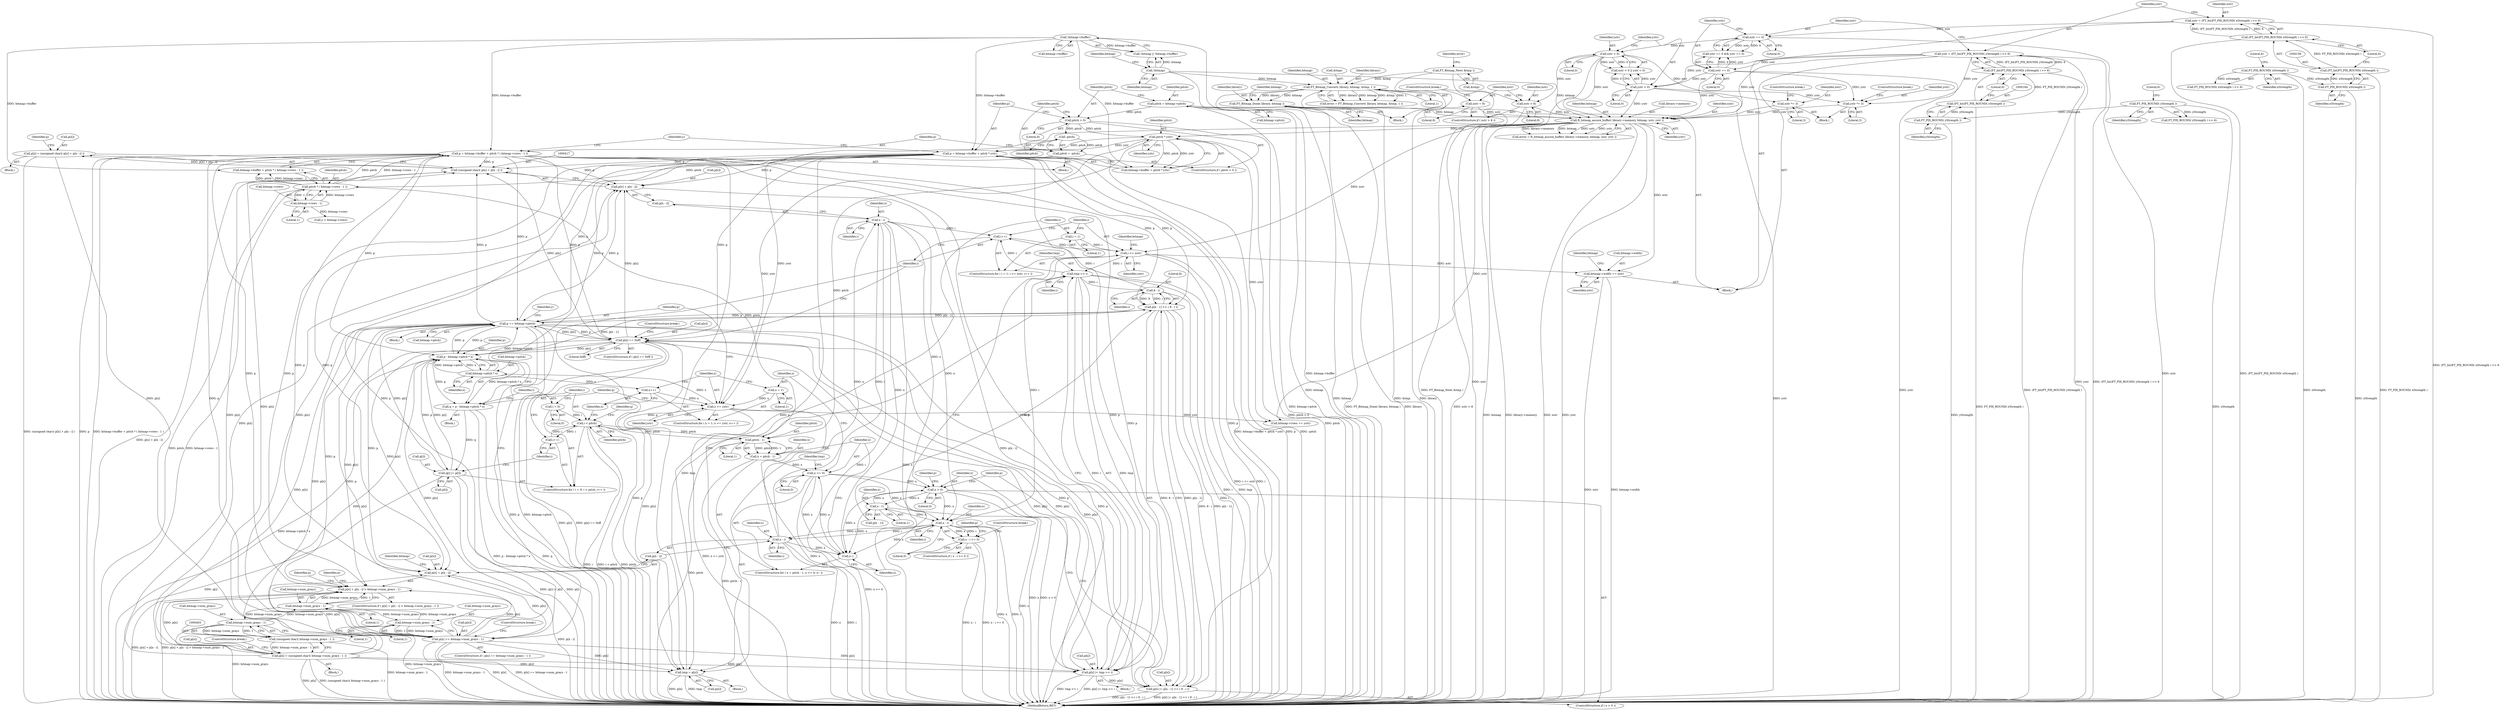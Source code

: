 digraph "0_savannah_b3500af717010137046ec4076d1e1c0641e33727_1@integer" {
"1000412" [label="(Call,p[x] = (unsigned char)( p[x] + p[x - i] ))"];
"1000416" [label="(Call,(unsigned char)( p[x] + p[x - i] ))"];
"1000281" [label="(Call,p = bitmap->buffer + pitch * ( bitmap->rows - 1 ))"];
"1000128" [label="(Call,!bitmap->buffer)"];
"1000287" [label="(Call,pitch * ( bitmap->rows - 1 ))"];
"1000277" [label="(Call,pitch = -pitch)"];
"1000279" [label="(Call,-pitch)"];
"1000263" [label="(Call,pitch > 0)"];
"1000257" [label="(Call,pitch = bitmap->pitch)"];
"1000289" [label="(Call,bitmap->rows - 1)"];
"1000266" [label="(Call,p = bitmap->buffer + pitch * ystr)"];
"1000272" [label="(Call,pitch * ystr)"];
"1000246" [label="(Call,ft_bitmap_assure_buffer( library->memory, bitmap, xstr, ystr ))"];
"1000214" [label="(Call,FT_Bitmap_Done( library, bitmap ))"];
"1000204" [label="(Call,FT_Bitmap_Convert( library, bitmap, &tmp, 1 ))"];
"1000126" [label="(Call,!bitmap)"];
"1000199" [label="(Call,FT_Bitmap_New( &tmp ))"];
"1000181" [label="(Call,xstr < 0)"];
"1000170" [label="(Call,xstr == 0)"];
"1000152" [label="(Call,xstr = (FT_Int)FT_PIX_ROUND( xStrength ) >> 6)"];
"1000154" [label="(Call,(FT_Int)FT_PIX_ROUND( xStrength ) >> 6)"];
"1000155" [label="(Call,(FT_Int)FT_PIX_ROUND( xStrength ))"];
"1000157" [label="(Call,FT_PIX_ROUND( xStrength ))"];
"1000139" [label="(Call,FT_PIX_ROUND( xStrength ))"];
"1000224" [label="(Call,xstr > 8)"];
"1000232" [label="(Call,xstr *= 3)"];
"1000227" [label="(Call,xstr = 8)"];
"1000184" [label="(Call,ystr < 0)"];
"1000160" [label="(Call,ystr = (FT_Int)FT_PIX_ROUND( yStrength ) >> 6)"];
"1000162" [label="(Call,(FT_Int)FT_PIX_ROUND( yStrength ) >> 6)"];
"1000163" [label="(Call,(FT_Int)FT_PIX_ROUND( yStrength ))"];
"1000165" [label="(Call,FT_PIX_ROUND( yStrength ))"];
"1000145" [label="(Call,FT_PIX_ROUND( yStrength ))"];
"1000173" [label="(Call,ystr == 0)"];
"1000237" [label="(Call,ystr *= 3)"];
"1000476" [label="(Call,p += bitmap->pitch)"];
"1000455" [label="(Call,bitmap->pitch * x)"];
"1000444" [label="(Call,x <= ystr)"];
"1000441" [label="(Call,x = 1)"];
"1000447" [label="(Call,x++)"];
"1000356" [label="(Call,p[x - 1] << ( 8 - i ))"];
"1000362" [label="(Call,8 - i)"];
"1000345" [label="(Call,tmp >> i)"];
"1000319" [label="(Call,tmp = p[x])"];
"1000366" [label="(Call,p[x] == 0xff)"];
"1000352" [label="(Call,p[x] |= p[x - 1] << ( 8 - i ))"];
"1000341" [label="(Call,p[x] |= tmp >> i)"];
"1000428" [label="(Call,p[x] == bitmap->num_grays - 1)"];
"1000412" [label="(Call,p[x] = (unsigned char)( p[x] + p[x - i] ))"];
"1000432" [label="(Call,bitmap->num_grays - 1)"];
"1000392" [label="(Call,bitmap->num_grays - 1)"];
"1000404" [label="(Call,bitmap->num_grays - 1)"];
"1000398" [label="(Call,p[x] = (unsigned char)( bitmap->num_grays - 1 ))"];
"1000402" [label="(Call,(unsigned char)( bitmap->num_grays - 1 ))"];
"1000328" [label="(Call,i <= xstr)"];
"1000325" [label="(Call,i = 1)"];
"1000331" [label="(Call,i++)"];
"1000424" [label="(Call,x - i)"];
"1000389" [label="(Call,x - i)"];
"1000376" [label="(Call,x - i)"];
"1000312" [label="(Call,x >= 0)"];
"1000315" [label="(Call,x--)"];
"1000349" [label="(Call,x > 0)"];
"1000359" [label="(Call,x - 1)"];
"1000307" [label="(Call,x = pitch - 1)"];
"1000309" [label="(Call,pitch - 1)"];
"1000464" [label="(Call,i < pitch)"];
"1000467" [label="(Call,i++)"];
"1000461" [label="(Call,i = 0)"];
"1000469" [label="(Call,q[i] |= p[i])"];
"1000451" [label="(Call,q = p - bitmap->pitch * x)"];
"1000453" [label="(Call,p - bitmap->pitch * x)"];
"1000375" [label="(Call,x - i >= 0)"];
"1000481" [label="(Call,bitmap->width += xstr)"];
"1000382" [label="(Call,p[x] + p[x - i] > bitmap->num_grays - 1)"];
"1000383" [label="(Call,p[x] + p[x - i])"];
"1000418" [label="(Call,p[x] + p[x - i])"];
"1000251" [label="(Identifier,xstr)"];
"1000363" [label="(Literal,8)"];
"1000230" [label="(ControlStructure,break;)"];
"1000331" [label="(Call,i++)"];
"1000374" [label="(ControlStructure,if ( x - i >= 0 ))"];
"1000391" [label="(Identifier,i)"];
"1000354" [label="(Identifier,p)"];
"1000488" [label="(Identifier,bitmap)"];
"1000371" [label="(ControlStructure,break;)"];
"1000184" [label="(Call,ystr < 0)"];
"1000171" [label="(Identifier,xstr)"];
"1000370" [label="(Literal,0xff)"];
"1000359" [label="(Call,x - 1)"];
"1000470" [label="(Call,q[i])"];
"1000439" [label="(ControlStructure,break;)"];
"1000127" [label="(Identifier,bitmap)"];
"1000232" [label="(Call,xstr *= 3)"];
"1000478" [label="(Call,bitmap->pitch)"];
"1000141" [label="(Literal,6)"];
"1000422" [label="(Call,p[x - i])"];
"1000267" [label="(Identifier,p)"];
"1000389" [label="(Call,x - i)"];
"1000377" [label="(Identifier,x)"];
"1000206" [label="(Identifier,bitmap)"];
"1000186" [label="(Literal,0)"];
"1000437" [label="(ControlStructure,break;)"];
"1000393" [label="(Call,bitmap->num_grays)"];
"1000296" [label="(Identifier,y)"];
"1000274" [label="(Identifier,ystr)"];
"1000428" [label="(Call,p[x] == bitmap->num_grays - 1)"];
"1000396" [label="(Literal,1)"];
"1000258" [label="(Identifier,pitch)"];
"1000466" [label="(Identifier,pitch)"];
"1000416" [label="(Call,(unsigned char)( p[x] + p[x - i] ))"];
"1000125" [label="(Call,!bitmap || !bitmap->buffer)"];
"1000252" [label="(Identifier,ystr)"];
"1000199" [label="(Call,FT_Bitmap_New( &tmp ))"];
"1000202" [label="(Call,error = FT_Bitmap_Convert( library, bitmap, &tmp, 1 ))"];
"1000214" [label="(Call,FT_Bitmap_Done( library, bitmap ))"];
"1000346" [label="(Identifier,tmp)"];
"1000315" [label="(Call,x--)"];
"1000130" [label="(Identifier,bitmap)"];
"1000486" [label="(Call,bitmap->rows += ystr)"];
"1000348" [label="(ControlStructure,if ( x > 0 ))"];
"1000340" [label="(Block,)"];
"1000172" [label="(Literal,0)"];
"1000309" [label="(Call,pitch - 1)"];
"1000229" [label="(Literal,8)"];
"1000209" [label="(Literal,1)"];
"1000357" [label="(Call,p[x - 1])"];
"1000353" [label="(Call,p[x])"];
"1000464" [label="(Call,i < pitch)"];
"1000451" [label="(Call,q = p - bitmap->pitch * x)"];
"1000384" [label="(Call,p[x])"];
"1000145" [label="(Call,FT_PIX_ROUND( yStrength ))"];
"1000167" [label="(Literal,6)"];
"1000390" [label="(Identifier,x)"];
"1000425" [label="(Identifier,x)"];
"1000266" [label="(Call,p = bitmap->buffer + pitch * ystr)"];
"1000399" [label="(Call,p[x])"];
"1000215" [label="(Identifier,library)"];
"1000306" [label="(ControlStructure,for ( x = pitch - 1; x >= 0; x-- ))"];
"1000349" [label="(Call,x > 0)"];
"1000234" [label="(Literal,3)"];
"1000312" [label="(Call,x >= 0)"];
"1000356" [label="(Call,p[x - 1] << ( 8 - i ))"];
"1000445" [label="(Identifier,x)"];
"1000460" [label="(ControlStructure,for ( i = 0; i < pitch; i++ ))"];
"1000316" [label="(Identifier,x)"];
"1000144" [label="(Call,FT_PIX_ROUND( yStrength ) >> 6)"];
"1000263" [label="(Call,pitch > 0)"];
"1000305" [label="(Block,)"];
"1000194" [label="(Block,)"];
"1000330" [label="(Identifier,xstr)"];
"1000239" [label="(Literal,3)"];
"1000441" [label="(Call,x = 1)"];
"1000362" [label="(Call,8 - i)"];
"1000448" [label="(Identifier,x)"];
"1000473" [label="(Call,p[i])"];
"1000161" [label="(Identifier,ystr)"];
"1000282" [label="(Identifier,p)"];
"1000155" [label="(Call,(FT_Int)FT_PIX_ROUND( xStrength ))"];
"1000385" [label="(Identifier,p)"];
"1000408" [label="(Literal,1)"];
"1000126" [label="(Call,!bitmap)"];
"1000454" [label="(Identifier,p)"];
"1000412" [label="(Call,p[x] = (unsigned char)( p[x] + p[x - i] ))"];
"1000476" [label="(Call,p += bitmap->pitch)"];
"1000197" [label="(Block,)"];
"1000324" [label="(ControlStructure,for ( i = 1; i <= xstr; i++ ))"];
"1000409" [label="(ControlStructure,break;)"];
"1000337" [label="(Identifier,bitmap)"];
"1000159" [label="(Literal,6)"];
"1000411" [label="(Block,)"];
"1000443" [label="(Literal,1)"];
"1000392" [label="(Call,bitmap->num_grays - 1)"];
"1000465" [label="(Identifier,i)"];
"1000469" [label="(Call,q[i] |= p[i])"];
"1000485" [label="(Identifier,xstr)"];
"1000394" [label="(Identifier,bitmap)"];
"1000265" [label="(Literal,0)"];
"1000424" [label="(Call,x - i)"];
"1000311" [label="(Literal,1)"];
"1000204" [label="(Call,FT_Bitmap_Convert( library, bitmap, &tmp, 1 ))"];
"1000308" [label="(Identifier,x)"];
"1000219" [label="(Identifier,bitmap)"];
"1000325" [label="(Call,i = 1)"];
"1000418" [label="(Call,p[x] + p[x - i])"];
"1000329" [label="(Identifier,i)"];
"1000162" [label="(Call,(FT_Int)FT_PIX_ROUND( yStrength ) >> 6)"];
"1000436" [label="(Literal,1)"];
"1000165" [label="(Call,FT_PIX_ROUND( yStrength ))"];
"1000226" [label="(Literal,8)"];
"1000397" [label="(Block,)"];
"1000154" [label="(Call,(FT_Int)FT_PIX_ROUND( xStrength ) >> 6)"];
"1000293" [label="(Literal,1)"];
"1000414" [label="(Identifier,p)"];
"1000307" [label="(Call,x = pitch - 1)"];
"1000477" [label="(Identifier,p)"];
"1000152" [label="(Call,xstr = (FT_Int)FT_PIX_ROUND( xStrength ) >> 6)"];
"1000278" [label="(Identifier,pitch)"];
"1000455" [label="(Call,bitmap->pitch * x)"];
"1000367" [label="(Call,p[x])"];
"1000482" [label="(Call,bitmap->width)"];
"1000240" [label="(ControlStructure,break;)"];
"1000419" [label="(Call,p[x])"];
"1000153" [label="(Identifier,xstr)"];
"1000304" [label="(Identifier,y)"];
"1000467" [label="(Call,i++)"];
"1000433" [label="(Call,bitmap->num_grays)"];
"1000146" [label="(Identifier,yStrength)"];
"1000382" [label="(Call,p[x] + p[x - i] > bitmap->num_grays - 1)"];
"1000352" [label="(Call,p[x] |= p[x - 1] << ( 8 - i ))"];
"1000368" [label="(Identifier,p)"];
"1000350" [label="(Identifier,x)"];
"1000332" [label="(Identifier,i)"];
"1000160" [label="(Call,ystr = (FT_Int)FT_PIX_ROUND( yStrength ) >> 6)"];
"1000276" [label="(Block,)"];
"1000224" [label="(Call,xstr > 8)"];
"1000310" [label="(Identifier,pitch)"];
"1000185" [label="(Identifier,ystr)"];
"1000112" [label="(Block,)"];
"1000181" [label="(Call,xstr < 0)"];
"1000347" [label="(Identifier,i)"];
"1000379" [label="(Literal,0)"];
"1000345" [label="(Call,tmp >> i)"];
"1000129" [label="(Call,bitmap->buffer)"];
"1000228" [label="(Identifier,xstr)"];
"1000361" [label="(Literal,1)"];
"1000244" [label="(Call,error = ft_bitmap_assure_buffer( library->memory, bitmap, xstr, ystr ))"];
"1000225" [label="(Identifier,xstr)"];
"1000375" [label="(Call,x - i >= 0)"];
"1000298" [label="(Call,y < bitmap->rows)"];
"1000233" [label="(Identifier,xstr)"];
"1000351" [label="(Literal,0)"];
"1000456" [label="(Call,bitmap->pitch)"];
"1000183" [label="(Literal,0)"];
"1000207" [label="(Call,&tmp)"];
"1000447" [label="(Call,x++)"];
"1000378" [label="(Identifier,i)"];
"1000493" [label="(MethodReturn,RET)"];
"1000288" [label="(Identifier,pitch)"];
"1000283" [label="(Call,bitmap->buffer + pitch * ( bitmap->rows - 1 ))"];
"1000169" [label="(Call,xstr == 0 && ystr == 0)"];
"1000319" [label="(Call,tmp = p[x])"];
"1000277" [label="(Call,pitch = -pitch)"];
"1000446" [label="(Identifier,ystr)"];
"1000463" [label="(Literal,0)"];
"1000158" [label="(Identifier,xStrength)"];
"1000166" [label="(Identifier,yStrength)"];
"1000235" [label="(ControlStructure,break;)"];
"1000405" [label="(Call,bitmap->num_grays)"];
"1000398" [label="(Call,p[x] = (unsigned char)( bitmap->num_grays - 1 ))"];
"1000462" [label="(Identifier,i)"];
"1000327" [label="(Literal,1)"];
"1000147" [label="(Literal,6)"];
"1000272" [label="(Call,pitch * ystr)"];
"1000268" [label="(Call,bitmap->buffer + pitch * ystr)"];
"1000238" [label="(Identifier,ystr)"];
"1000246" [label="(Call,ft_bitmap_assure_buffer( library->memory, bitmap, xstr, ystr ))"];
"1000262" [label="(ControlStructure,if ( pitch > 0 ))"];
"1000341" [label="(Call,p[x] |= tmp >> i)"];
"1000387" [label="(Call,p[x - i])"];
"1000157" [label="(Call,FT_PIX_ROUND( xStrength ))"];
"1000326" [label="(Identifier,i)"];
"1000442" [label="(Identifier,x)"];
"1000481" [label="(Call,bitmap->width += xstr)"];
"1000139" [label="(Call,FT_PIX_ROUND( xStrength ))"];
"1000175" [label="(Literal,0)"];
"1000381" [label="(ControlStructure,if ( p[x] + p[x - i] > bitmap->num_grays - 1 ))"];
"1000259" [label="(Call,bitmap->pitch)"];
"1000257" [label="(Call,pitch = bitmap->pitch)"];
"1000250" [label="(Identifier,bitmap)"];
"1000328" [label="(Call,i <= xstr)"];
"1000200" [label="(Call,&tmp)"];
"1000402" [label="(Call,(unsigned char)( bitmap->num_grays - 1 ))"];
"1000273" [label="(Identifier,pitch)"];
"1000279" [label="(Call,-pitch)"];
"1000471" [label="(Identifier,q)"];
"1000237" [label="(Call,ystr *= 3)"];
"1000290" [label="(Call,bitmap->rows)"];
"1000163" [label="(Call,(FT_Int)FT_PIX_ROUND( yStrength ))"];
"1000264" [label="(Identifier,pitch)"];
"1000320" [label="(Identifier,tmp)"];
"1000281" [label="(Call,p = bitmap->buffer + pitch * ( bitmap->rows - 1 ))"];
"1000223" [label="(ControlStructure,if ( xstr > 8 ))"];
"1000342" [label="(Call,p[x])"];
"1000138" [label="(Call,FT_PIX_ROUND( xStrength ) >> 6)"];
"1000453" [label="(Call,p - bitmap->pitch * x)"];
"1000413" [label="(Call,p[x])"];
"1000227" [label="(Call,xstr = 8)"];
"1000383" [label="(Call,p[x] + p[x - i])"];
"1000180" [label="(Call,xstr < 0 || ystr < 0)"];
"1000317" [label="(Block,)"];
"1000216" [label="(Identifier,bitmap)"];
"1000140" [label="(Identifier,xStrength)"];
"1000468" [label="(Identifier,i)"];
"1000205" [label="(Identifier,library)"];
"1000364" [label="(Identifier,i)"];
"1000360" [label="(Identifier,x)"];
"1000287" [label="(Call,pitch * ( bitmap->rows - 1 ))"];
"1000280" [label="(Identifier,pitch)"];
"1000461" [label="(Call,i = 0)"];
"1000376" [label="(Call,x - i)"];
"1000444" [label="(Call,x <= ystr)"];
"1000452" [label="(Identifier,q)"];
"1000203" [label="(Identifier,error)"];
"1000366" [label="(Call,p[x] == 0xff)"];
"1000427" [label="(ControlStructure,if ( p[x] == bitmap->num_grays - 1 ))"];
"1000170" [label="(Call,xstr == 0)"];
"1000400" [label="(Identifier,p)"];
"1000321" [label="(Call,p[x])"];
"1000174" [label="(Identifier,ystr)"];
"1000365" [label="(ControlStructure,if ( p[x] == 0xff ))"];
"1000247" [label="(Call,library->memory)"];
"1000440" [label="(ControlStructure,for ( x = 1; x <= ystr; x++ ))"];
"1000314" [label="(Literal,0)"];
"1000173" [label="(Call,ystr == 0)"];
"1000426" [label="(Identifier,i)"];
"1000313" [label="(Identifier,x)"];
"1000430" [label="(Identifier,p)"];
"1000289" [label="(Call,bitmap->rows - 1)"];
"1000459" [label="(Identifier,x)"];
"1000449" [label="(Block,)"];
"1000432" [label="(Call,bitmap->num_grays - 1)"];
"1000429" [label="(Call,p[x])"];
"1000128" [label="(Call,!bitmap->buffer)"];
"1000182" [label="(Identifier,xstr)"];
"1000404" [label="(Call,bitmap->num_grays - 1)"];
"1000412" -> "1000411"  [label="AST: "];
"1000412" -> "1000416"  [label="CFG: "];
"1000413" -> "1000412"  [label="AST: "];
"1000416" -> "1000412"  [label="AST: "];
"1000430" -> "1000412"  [label="CFG: "];
"1000412" -> "1000493"  [label="DDG: (unsigned char)( p[x] + p[x - i] )"];
"1000416" -> "1000412"  [label="DDG: p[x] + p[x - i]"];
"1000412" -> "1000428"  [label="DDG: p[x]"];
"1000416" -> "1000418"  [label="CFG: "];
"1000417" -> "1000416"  [label="AST: "];
"1000418" -> "1000416"  [label="AST: "];
"1000416" -> "1000493"  [label="DDG: p[x] + p[x - i]"];
"1000281" -> "1000416"  [label="DDG: p"];
"1000266" -> "1000416"  [label="DDG: p"];
"1000476" -> "1000416"  [label="DDG: p"];
"1000366" -> "1000416"  [label="DDG: p[x]"];
"1000428" -> "1000416"  [label="DDG: p[x]"];
"1000398" -> "1000416"  [label="DDG: p[x]"];
"1000281" -> "1000276"  [label="AST: "];
"1000281" -> "1000283"  [label="CFG: "];
"1000282" -> "1000281"  [label="AST: "];
"1000283" -> "1000281"  [label="AST: "];
"1000296" -> "1000281"  [label="CFG: "];
"1000281" -> "1000493"  [label="DDG: p"];
"1000281" -> "1000493"  [label="DDG: bitmap->buffer + pitch * ( bitmap->rows - 1 )"];
"1000128" -> "1000281"  [label="DDG: bitmap->buffer"];
"1000287" -> "1000281"  [label="DDG: pitch"];
"1000287" -> "1000281"  [label="DDG: bitmap->rows - 1"];
"1000281" -> "1000319"  [label="DDG: p"];
"1000281" -> "1000341"  [label="DDG: p"];
"1000281" -> "1000352"  [label="DDG: p"];
"1000281" -> "1000356"  [label="DDG: p"];
"1000281" -> "1000366"  [label="DDG: p"];
"1000281" -> "1000382"  [label="DDG: p"];
"1000281" -> "1000383"  [label="DDG: p"];
"1000281" -> "1000418"  [label="DDG: p"];
"1000281" -> "1000428"  [label="DDG: p"];
"1000281" -> "1000453"  [label="DDG: p"];
"1000281" -> "1000476"  [label="DDG: p"];
"1000128" -> "1000125"  [label="AST: "];
"1000128" -> "1000129"  [label="CFG: "];
"1000129" -> "1000128"  [label="AST: "];
"1000125" -> "1000128"  [label="CFG: "];
"1000128" -> "1000493"  [label="DDG: bitmap->buffer"];
"1000128" -> "1000125"  [label="DDG: bitmap->buffer"];
"1000128" -> "1000266"  [label="DDG: bitmap->buffer"];
"1000128" -> "1000268"  [label="DDG: bitmap->buffer"];
"1000128" -> "1000283"  [label="DDG: bitmap->buffer"];
"1000287" -> "1000283"  [label="AST: "];
"1000287" -> "1000289"  [label="CFG: "];
"1000288" -> "1000287"  [label="AST: "];
"1000289" -> "1000287"  [label="AST: "];
"1000283" -> "1000287"  [label="CFG: "];
"1000287" -> "1000493"  [label="DDG: bitmap->rows - 1"];
"1000287" -> "1000493"  [label="DDG: pitch"];
"1000287" -> "1000283"  [label="DDG: pitch"];
"1000287" -> "1000283"  [label="DDG: bitmap->rows - 1"];
"1000277" -> "1000287"  [label="DDG: pitch"];
"1000289" -> "1000287"  [label="DDG: bitmap->rows"];
"1000289" -> "1000287"  [label="DDG: 1"];
"1000287" -> "1000309"  [label="DDG: pitch"];
"1000277" -> "1000276"  [label="AST: "];
"1000277" -> "1000279"  [label="CFG: "];
"1000278" -> "1000277"  [label="AST: "];
"1000279" -> "1000277"  [label="AST: "];
"1000282" -> "1000277"  [label="CFG: "];
"1000277" -> "1000493"  [label="DDG: -pitch"];
"1000279" -> "1000277"  [label="DDG: pitch"];
"1000279" -> "1000280"  [label="CFG: "];
"1000280" -> "1000279"  [label="AST: "];
"1000263" -> "1000279"  [label="DDG: pitch"];
"1000263" -> "1000262"  [label="AST: "];
"1000263" -> "1000265"  [label="CFG: "];
"1000264" -> "1000263"  [label="AST: "];
"1000265" -> "1000263"  [label="AST: "];
"1000267" -> "1000263"  [label="CFG: "];
"1000278" -> "1000263"  [label="CFG: "];
"1000263" -> "1000493"  [label="DDG: pitch > 0"];
"1000257" -> "1000263"  [label="DDG: pitch"];
"1000263" -> "1000272"  [label="DDG: pitch"];
"1000257" -> "1000112"  [label="AST: "];
"1000257" -> "1000259"  [label="CFG: "];
"1000258" -> "1000257"  [label="AST: "];
"1000259" -> "1000257"  [label="AST: "];
"1000264" -> "1000257"  [label="CFG: "];
"1000257" -> "1000493"  [label="DDG: bitmap->pitch"];
"1000289" -> "1000293"  [label="CFG: "];
"1000290" -> "1000289"  [label="AST: "];
"1000293" -> "1000289"  [label="AST: "];
"1000289" -> "1000298"  [label="DDG: bitmap->rows"];
"1000266" -> "1000262"  [label="AST: "];
"1000266" -> "1000268"  [label="CFG: "];
"1000267" -> "1000266"  [label="AST: "];
"1000268" -> "1000266"  [label="AST: "];
"1000296" -> "1000266"  [label="CFG: "];
"1000266" -> "1000493"  [label="DDG: bitmap->buffer + pitch * ystr"];
"1000266" -> "1000493"  [label="DDG: p"];
"1000272" -> "1000266"  [label="DDG: pitch"];
"1000272" -> "1000266"  [label="DDG: ystr"];
"1000266" -> "1000319"  [label="DDG: p"];
"1000266" -> "1000341"  [label="DDG: p"];
"1000266" -> "1000352"  [label="DDG: p"];
"1000266" -> "1000356"  [label="DDG: p"];
"1000266" -> "1000366"  [label="DDG: p"];
"1000266" -> "1000382"  [label="DDG: p"];
"1000266" -> "1000383"  [label="DDG: p"];
"1000266" -> "1000418"  [label="DDG: p"];
"1000266" -> "1000428"  [label="DDG: p"];
"1000266" -> "1000453"  [label="DDG: p"];
"1000266" -> "1000476"  [label="DDG: p"];
"1000272" -> "1000268"  [label="AST: "];
"1000272" -> "1000274"  [label="CFG: "];
"1000273" -> "1000272"  [label="AST: "];
"1000274" -> "1000272"  [label="AST: "];
"1000268" -> "1000272"  [label="CFG: "];
"1000272" -> "1000493"  [label="DDG: pitch"];
"1000272" -> "1000268"  [label="DDG: pitch"];
"1000272" -> "1000268"  [label="DDG: ystr"];
"1000246" -> "1000272"  [label="DDG: ystr"];
"1000272" -> "1000309"  [label="DDG: pitch"];
"1000272" -> "1000444"  [label="DDG: ystr"];
"1000272" -> "1000486"  [label="DDG: ystr"];
"1000246" -> "1000244"  [label="AST: "];
"1000246" -> "1000252"  [label="CFG: "];
"1000247" -> "1000246"  [label="AST: "];
"1000250" -> "1000246"  [label="AST: "];
"1000251" -> "1000246"  [label="AST: "];
"1000252" -> "1000246"  [label="AST: "];
"1000244" -> "1000246"  [label="CFG: "];
"1000246" -> "1000493"  [label="DDG: xstr"];
"1000246" -> "1000493"  [label="DDG: ystr"];
"1000246" -> "1000493"  [label="DDG: bitmap"];
"1000246" -> "1000493"  [label="DDG: library->memory"];
"1000246" -> "1000244"  [label="DDG: library->memory"];
"1000246" -> "1000244"  [label="DDG: bitmap"];
"1000246" -> "1000244"  [label="DDG: xstr"];
"1000246" -> "1000244"  [label="DDG: ystr"];
"1000214" -> "1000246"  [label="DDG: bitmap"];
"1000126" -> "1000246"  [label="DDG: bitmap"];
"1000181" -> "1000246"  [label="DDG: xstr"];
"1000224" -> "1000246"  [label="DDG: xstr"];
"1000232" -> "1000246"  [label="DDG: xstr"];
"1000227" -> "1000246"  [label="DDG: xstr"];
"1000184" -> "1000246"  [label="DDG: ystr"];
"1000237" -> "1000246"  [label="DDG: ystr"];
"1000160" -> "1000246"  [label="DDG: ystr"];
"1000173" -> "1000246"  [label="DDG: ystr"];
"1000246" -> "1000328"  [label="DDG: xstr"];
"1000246" -> "1000444"  [label="DDG: ystr"];
"1000246" -> "1000481"  [label="DDG: xstr"];
"1000246" -> "1000486"  [label="DDG: ystr"];
"1000214" -> "1000197"  [label="AST: "];
"1000214" -> "1000216"  [label="CFG: "];
"1000215" -> "1000214"  [label="AST: "];
"1000216" -> "1000214"  [label="AST: "];
"1000219" -> "1000214"  [label="CFG: "];
"1000214" -> "1000493"  [label="DDG: FT_Bitmap_Done( library, bitmap )"];
"1000214" -> "1000493"  [label="DDG: library"];
"1000204" -> "1000214"  [label="DDG: library"];
"1000204" -> "1000214"  [label="DDG: bitmap"];
"1000204" -> "1000202"  [label="AST: "];
"1000204" -> "1000209"  [label="CFG: "];
"1000205" -> "1000204"  [label="AST: "];
"1000206" -> "1000204"  [label="AST: "];
"1000207" -> "1000204"  [label="AST: "];
"1000209" -> "1000204"  [label="AST: "];
"1000202" -> "1000204"  [label="CFG: "];
"1000204" -> "1000493"  [label="DDG: bitmap"];
"1000204" -> "1000493"  [label="DDG: &tmp"];
"1000204" -> "1000493"  [label="DDG: library"];
"1000204" -> "1000202"  [label="DDG: library"];
"1000204" -> "1000202"  [label="DDG: bitmap"];
"1000204" -> "1000202"  [label="DDG: &tmp"];
"1000204" -> "1000202"  [label="DDG: 1"];
"1000126" -> "1000204"  [label="DDG: bitmap"];
"1000199" -> "1000204"  [label="DDG: &tmp"];
"1000126" -> "1000125"  [label="AST: "];
"1000126" -> "1000127"  [label="CFG: "];
"1000127" -> "1000126"  [label="AST: "];
"1000130" -> "1000126"  [label="CFG: "];
"1000125" -> "1000126"  [label="CFG: "];
"1000126" -> "1000493"  [label="DDG: bitmap"];
"1000126" -> "1000125"  [label="DDG: bitmap"];
"1000199" -> "1000197"  [label="AST: "];
"1000199" -> "1000200"  [label="CFG: "];
"1000200" -> "1000199"  [label="AST: "];
"1000203" -> "1000199"  [label="CFG: "];
"1000199" -> "1000493"  [label="DDG: FT_Bitmap_New( &tmp )"];
"1000181" -> "1000180"  [label="AST: "];
"1000181" -> "1000183"  [label="CFG: "];
"1000182" -> "1000181"  [label="AST: "];
"1000183" -> "1000181"  [label="AST: "];
"1000185" -> "1000181"  [label="CFG: "];
"1000180" -> "1000181"  [label="CFG: "];
"1000181" -> "1000493"  [label="DDG: xstr"];
"1000181" -> "1000180"  [label="DDG: xstr"];
"1000181" -> "1000180"  [label="DDG: 0"];
"1000170" -> "1000181"  [label="DDG: xstr"];
"1000181" -> "1000224"  [label="DDG: xstr"];
"1000181" -> "1000232"  [label="DDG: xstr"];
"1000170" -> "1000169"  [label="AST: "];
"1000170" -> "1000172"  [label="CFG: "];
"1000171" -> "1000170"  [label="AST: "];
"1000172" -> "1000170"  [label="AST: "];
"1000174" -> "1000170"  [label="CFG: "];
"1000169" -> "1000170"  [label="CFG: "];
"1000170" -> "1000493"  [label="DDG: xstr"];
"1000170" -> "1000169"  [label="DDG: xstr"];
"1000170" -> "1000169"  [label="DDG: 0"];
"1000152" -> "1000170"  [label="DDG: xstr"];
"1000152" -> "1000112"  [label="AST: "];
"1000152" -> "1000154"  [label="CFG: "];
"1000153" -> "1000152"  [label="AST: "];
"1000154" -> "1000152"  [label="AST: "];
"1000161" -> "1000152"  [label="CFG: "];
"1000152" -> "1000493"  [label="DDG: (FT_Int)FT_PIX_ROUND( xStrength ) >> 6"];
"1000154" -> "1000152"  [label="DDG: (FT_Int)FT_PIX_ROUND( xStrength )"];
"1000154" -> "1000152"  [label="DDG: 6"];
"1000154" -> "1000159"  [label="CFG: "];
"1000155" -> "1000154"  [label="AST: "];
"1000159" -> "1000154"  [label="AST: "];
"1000154" -> "1000493"  [label="DDG: (FT_Int)FT_PIX_ROUND( xStrength )"];
"1000155" -> "1000154"  [label="DDG: FT_PIX_ROUND( xStrength )"];
"1000155" -> "1000157"  [label="CFG: "];
"1000156" -> "1000155"  [label="AST: "];
"1000157" -> "1000155"  [label="AST: "];
"1000159" -> "1000155"  [label="CFG: "];
"1000155" -> "1000493"  [label="DDG: FT_PIX_ROUND( xStrength )"];
"1000157" -> "1000155"  [label="DDG: xStrength"];
"1000157" -> "1000158"  [label="CFG: "];
"1000158" -> "1000157"  [label="AST: "];
"1000157" -> "1000493"  [label="DDG: xStrength"];
"1000139" -> "1000157"  [label="DDG: xStrength"];
"1000139" -> "1000138"  [label="AST: "];
"1000139" -> "1000140"  [label="CFG: "];
"1000140" -> "1000139"  [label="AST: "];
"1000141" -> "1000139"  [label="CFG: "];
"1000139" -> "1000493"  [label="DDG: xStrength"];
"1000139" -> "1000138"  [label="DDG: xStrength"];
"1000224" -> "1000223"  [label="AST: "];
"1000224" -> "1000226"  [label="CFG: "];
"1000225" -> "1000224"  [label="AST: "];
"1000226" -> "1000224"  [label="AST: "];
"1000228" -> "1000224"  [label="CFG: "];
"1000230" -> "1000224"  [label="CFG: "];
"1000224" -> "1000493"  [label="DDG: xstr > 8"];
"1000232" -> "1000194"  [label="AST: "];
"1000232" -> "1000234"  [label="CFG: "];
"1000233" -> "1000232"  [label="AST: "];
"1000234" -> "1000232"  [label="AST: "];
"1000235" -> "1000232"  [label="CFG: "];
"1000227" -> "1000223"  [label="AST: "];
"1000227" -> "1000229"  [label="CFG: "];
"1000228" -> "1000227"  [label="AST: "];
"1000229" -> "1000227"  [label="AST: "];
"1000230" -> "1000227"  [label="CFG: "];
"1000184" -> "1000180"  [label="AST: "];
"1000184" -> "1000186"  [label="CFG: "];
"1000185" -> "1000184"  [label="AST: "];
"1000186" -> "1000184"  [label="AST: "];
"1000180" -> "1000184"  [label="CFG: "];
"1000184" -> "1000493"  [label="DDG: ystr"];
"1000184" -> "1000180"  [label="DDG: ystr"];
"1000184" -> "1000180"  [label="DDG: 0"];
"1000160" -> "1000184"  [label="DDG: ystr"];
"1000173" -> "1000184"  [label="DDG: ystr"];
"1000184" -> "1000237"  [label="DDG: ystr"];
"1000160" -> "1000112"  [label="AST: "];
"1000160" -> "1000162"  [label="CFG: "];
"1000161" -> "1000160"  [label="AST: "];
"1000162" -> "1000160"  [label="AST: "];
"1000171" -> "1000160"  [label="CFG: "];
"1000160" -> "1000493"  [label="DDG: (FT_Int)FT_PIX_ROUND( yStrength ) >> 6"];
"1000160" -> "1000493"  [label="DDG: ystr"];
"1000162" -> "1000160"  [label="DDG: (FT_Int)FT_PIX_ROUND( yStrength )"];
"1000162" -> "1000160"  [label="DDG: 6"];
"1000160" -> "1000173"  [label="DDG: ystr"];
"1000160" -> "1000237"  [label="DDG: ystr"];
"1000162" -> "1000167"  [label="CFG: "];
"1000163" -> "1000162"  [label="AST: "];
"1000167" -> "1000162"  [label="AST: "];
"1000162" -> "1000493"  [label="DDG: (FT_Int)FT_PIX_ROUND( yStrength )"];
"1000163" -> "1000162"  [label="DDG: FT_PIX_ROUND( yStrength )"];
"1000163" -> "1000165"  [label="CFG: "];
"1000164" -> "1000163"  [label="AST: "];
"1000165" -> "1000163"  [label="AST: "];
"1000167" -> "1000163"  [label="CFG: "];
"1000163" -> "1000493"  [label="DDG: FT_PIX_ROUND( yStrength )"];
"1000165" -> "1000163"  [label="DDG: yStrength"];
"1000165" -> "1000166"  [label="CFG: "];
"1000166" -> "1000165"  [label="AST: "];
"1000165" -> "1000493"  [label="DDG: yStrength"];
"1000145" -> "1000165"  [label="DDG: yStrength"];
"1000145" -> "1000144"  [label="AST: "];
"1000145" -> "1000146"  [label="CFG: "];
"1000146" -> "1000145"  [label="AST: "];
"1000147" -> "1000145"  [label="CFG: "];
"1000145" -> "1000493"  [label="DDG: yStrength"];
"1000145" -> "1000144"  [label="DDG: yStrength"];
"1000173" -> "1000169"  [label="AST: "];
"1000173" -> "1000175"  [label="CFG: "];
"1000174" -> "1000173"  [label="AST: "];
"1000175" -> "1000173"  [label="AST: "];
"1000169" -> "1000173"  [label="CFG: "];
"1000173" -> "1000493"  [label="DDG: ystr"];
"1000173" -> "1000169"  [label="DDG: ystr"];
"1000173" -> "1000169"  [label="DDG: 0"];
"1000173" -> "1000237"  [label="DDG: ystr"];
"1000237" -> "1000194"  [label="AST: "];
"1000237" -> "1000239"  [label="CFG: "];
"1000238" -> "1000237"  [label="AST: "];
"1000239" -> "1000237"  [label="AST: "];
"1000240" -> "1000237"  [label="CFG: "];
"1000476" -> "1000305"  [label="AST: "];
"1000476" -> "1000478"  [label="CFG: "];
"1000477" -> "1000476"  [label="AST: "];
"1000478" -> "1000476"  [label="AST: "];
"1000304" -> "1000476"  [label="CFG: "];
"1000476" -> "1000493"  [label="DDG: p"];
"1000476" -> "1000493"  [label="DDG: bitmap->pitch"];
"1000476" -> "1000319"  [label="DDG: p"];
"1000476" -> "1000341"  [label="DDG: p"];
"1000476" -> "1000352"  [label="DDG: p"];
"1000476" -> "1000356"  [label="DDG: p"];
"1000476" -> "1000366"  [label="DDG: p"];
"1000476" -> "1000382"  [label="DDG: p"];
"1000476" -> "1000383"  [label="DDG: p"];
"1000476" -> "1000418"  [label="DDG: p"];
"1000476" -> "1000428"  [label="DDG: p"];
"1000476" -> "1000453"  [label="DDG: p"];
"1000455" -> "1000476"  [label="DDG: bitmap->pitch"];
"1000356" -> "1000476"  [label="DDG: p[x - 1]"];
"1000366" -> "1000476"  [label="DDG: p[x]"];
"1000469" -> "1000476"  [label="DDG: p[i]"];
"1000453" -> "1000476"  [label="DDG: p"];
"1000428" -> "1000476"  [label="DDG: p[x]"];
"1000398" -> "1000476"  [label="DDG: p[x]"];
"1000455" -> "1000453"  [label="AST: "];
"1000455" -> "1000459"  [label="CFG: "];
"1000456" -> "1000455"  [label="AST: "];
"1000459" -> "1000455"  [label="AST: "];
"1000453" -> "1000455"  [label="CFG: "];
"1000455" -> "1000447"  [label="DDG: x"];
"1000455" -> "1000453"  [label="DDG: bitmap->pitch"];
"1000455" -> "1000453"  [label="DDG: x"];
"1000444" -> "1000455"  [label="DDG: x"];
"1000444" -> "1000440"  [label="AST: "];
"1000444" -> "1000446"  [label="CFG: "];
"1000445" -> "1000444"  [label="AST: "];
"1000446" -> "1000444"  [label="AST: "];
"1000452" -> "1000444"  [label="CFG: "];
"1000477" -> "1000444"  [label="CFG: "];
"1000444" -> "1000493"  [label="DDG: x"];
"1000444" -> "1000493"  [label="DDG: x <= ystr"];
"1000441" -> "1000444"  [label="DDG: x"];
"1000447" -> "1000444"  [label="DDG: x"];
"1000444" -> "1000486"  [label="DDG: ystr"];
"1000441" -> "1000440"  [label="AST: "];
"1000441" -> "1000443"  [label="CFG: "];
"1000442" -> "1000441"  [label="AST: "];
"1000443" -> "1000441"  [label="AST: "];
"1000445" -> "1000441"  [label="CFG: "];
"1000447" -> "1000440"  [label="AST: "];
"1000447" -> "1000448"  [label="CFG: "];
"1000448" -> "1000447"  [label="AST: "];
"1000445" -> "1000447"  [label="CFG: "];
"1000356" -> "1000352"  [label="AST: "];
"1000356" -> "1000362"  [label="CFG: "];
"1000357" -> "1000356"  [label="AST: "];
"1000362" -> "1000356"  [label="AST: "];
"1000352" -> "1000356"  [label="CFG: "];
"1000356" -> "1000493"  [label="DDG: p[x - 1]"];
"1000356" -> "1000493"  [label="DDG: 8 - i"];
"1000356" -> "1000352"  [label="DDG: p[x - 1]"];
"1000356" -> "1000352"  [label="DDG: 8 - i"];
"1000362" -> "1000356"  [label="DDG: 8"];
"1000362" -> "1000356"  [label="DDG: i"];
"1000356" -> "1000453"  [label="DDG: p[x - 1]"];
"1000362" -> "1000364"  [label="CFG: "];
"1000363" -> "1000362"  [label="AST: "];
"1000364" -> "1000362"  [label="AST: "];
"1000362" -> "1000493"  [label="DDG: i"];
"1000362" -> "1000331"  [label="DDG: i"];
"1000345" -> "1000362"  [label="DDG: i"];
"1000345" -> "1000341"  [label="AST: "];
"1000345" -> "1000347"  [label="CFG: "];
"1000346" -> "1000345"  [label="AST: "];
"1000347" -> "1000345"  [label="AST: "];
"1000341" -> "1000345"  [label="CFG: "];
"1000345" -> "1000493"  [label="DDG: i"];
"1000345" -> "1000493"  [label="DDG: tmp"];
"1000345" -> "1000331"  [label="DDG: i"];
"1000345" -> "1000341"  [label="DDG: tmp"];
"1000345" -> "1000341"  [label="DDG: i"];
"1000319" -> "1000345"  [label="DDG: tmp"];
"1000328" -> "1000345"  [label="DDG: i"];
"1000319" -> "1000317"  [label="AST: "];
"1000319" -> "1000321"  [label="CFG: "];
"1000320" -> "1000319"  [label="AST: "];
"1000321" -> "1000319"  [label="AST: "];
"1000326" -> "1000319"  [label="CFG: "];
"1000319" -> "1000493"  [label="DDG: p[x]"];
"1000319" -> "1000493"  [label="DDG: tmp"];
"1000366" -> "1000319"  [label="DDG: p[x]"];
"1000428" -> "1000319"  [label="DDG: p[x]"];
"1000398" -> "1000319"  [label="DDG: p[x]"];
"1000366" -> "1000365"  [label="AST: "];
"1000366" -> "1000370"  [label="CFG: "];
"1000367" -> "1000366"  [label="AST: "];
"1000370" -> "1000366"  [label="AST: "];
"1000371" -> "1000366"  [label="CFG: "];
"1000332" -> "1000366"  [label="CFG: "];
"1000366" -> "1000493"  [label="DDG: p[x]"];
"1000366" -> "1000493"  [label="DDG: p[x] == 0xff"];
"1000366" -> "1000341"  [label="DDG: p[x]"];
"1000352" -> "1000366"  [label="DDG: p[x]"];
"1000341" -> "1000366"  [label="DDG: p[x]"];
"1000366" -> "1000382"  [label="DDG: p[x]"];
"1000366" -> "1000383"  [label="DDG: p[x]"];
"1000366" -> "1000418"  [label="DDG: p[x]"];
"1000366" -> "1000453"  [label="DDG: p[x]"];
"1000352" -> "1000348"  [label="AST: "];
"1000353" -> "1000352"  [label="AST: "];
"1000368" -> "1000352"  [label="CFG: "];
"1000352" -> "1000493"  [label="DDG: p[x - 1] << ( 8 - i )"];
"1000352" -> "1000493"  [label="DDG: p[x] |= p[x - 1] << ( 8 - i )"];
"1000341" -> "1000352"  [label="DDG: p[x]"];
"1000341" -> "1000340"  [label="AST: "];
"1000342" -> "1000341"  [label="AST: "];
"1000350" -> "1000341"  [label="CFG: "];
"1000341" -> "1000493"  [label="DDG: tmp >> i"];
"1000341" -> "1000493"  [label="DDG: p[x] |= tmp >> i"];
"1000428" -> "1000341"  [label="DDG: p[x]"];
"1000398" -> "1000341"  [label="DDG: p[x]"];
"1000428" -> "1000427"  [label="AST: "];
"1000428" -> "1000432"  [label="CFG: "];
"1000429" -> "1000428"  [label="AST: "];
"1000432" -> "1000428"  [label="AST: "];
"1000437" -> "1000428"  [label="CFG: "];
"1000332" -> "1000428"  [label="CFG: "];
"1000428" -> "1000493"  [label="DDG: p[x] == bitmap->num_grays - 1"];
"1000428" -> "1000493"  [label="DDG: bitmap->num_grays - 1"];
"1000428" -> "1000493"  [label="DDG: p[x]"];
"1000428" -> "1000382"  [label="DDG: p[x]"];
"1000428" -> "1000383"  [label="DDG: p[x]"];
"1000428" -> "1000418"  [label="DDG: p[x]"];
"1000432" -> "1000428"  [label="DDG: bitmap->num_grays"];
"1000432" -> "1000428"  [label="DDG: 1"];
"1000428" -> "1000453"  [label="DDG: p[x]"];
"1000432" -> "1000436"  [label="CFG: "];
"1000433" -> "1000432"  [label="AST: "];
"1000436" -> "1000432"  [label="AST: "];
"1000432" -> "1000493"  [label="DDG: bitmap->num_grays"];
"1000432" -> "1000392"  [label="DDG: bitmap->num_grays"];
"1000392" -> "1000432"  [label="DDG: bitmap->num_grays"];
"1000392" -> "1000382"  [label="AST: "];
"1000392" -> "1000396"  [label="CFG: "];
"1000393" -> "1000392"  [label="AST: "];
"1000396" -> "1000392"  [label="AST: "];
"1000382" -> "1000392"  [label="CFG: "];
"1000392" -> "1000382"  [label="DDG: bitmap->num_grays"];
"1000392" -> "1000382"  [label="DDG: 1"];
"1000404" -> "1000392"  [label="DDG: bitmap->num_grays"];
"1000392" -> "1000404"  [label="DDG: bitmap->num_grays"];
"1000404" -> "1000402"  [label="AST: "];
"1000404" -> "1000408"  [label="CFG: "];
"1000405" -> "1000404"  [label="AST: "];
"1000408" -> "1000404"  [label="AST: "];
"1000402" -> "1000404"  [label="CFG: "];
"1000404" -> "1000493"  [label="DDG: bitmap->num_grays"];
"1000404" -> "1000402"  [label="DDG: bitmap->num_grays"];
"1000404" -> "1000402"  [label="DDG: 1"];
"1000398" -> "1000397"  [label="AST: "];
"1000398" -> "1000402"  [label="CFG: "];
"1000399" -> "1000398"  [label="AST: "];
"1000402" -> "1000398"  [label="AST: "];
"1000409" -> "1000398"  [label="CFG: "];
"1000398" -> "1000493"  [label="DDG: (unsigned char)( bitmap->num_grays - 1 )"];
"1000398" -> "1000493"  [label="DDG: p[x]"];
"1000398" -> "1000382"  [label="DDG: p[x]"];
"1000398" -> "1000383"  [label="DDG: p[x]"];
"1000402" -> "1000398"  [label="DDG: bitmap->num_grays - 1"];
"1000398" -> "1000418"  [label="DDG: p[x]"];
"1000398" -> "1000453"  [label="DDG: p[x]"];
"1000403" -> "1000402"  [label="AST: "];
"1000402" -> "1000493"  [label="DDG: bitmap->num_grays - 1"];
"1000328" -> "1000324"  [label="AST: "];
"1000328" -> "1000330"  [label="CFG: "];
"1000329" -> "1000328"  [label="AST: "];
"1000330" -> "1000328"  [label="AST: "];
"1000337" -> "1000328"  [label="CFG: "];
"1000316" -> "1000328"  [label="CFG: "];
"1000328" -> "1000493"  [label="DDG: i <= xstr"];
"1000328" -> "1000493"  [label="DDG: i"];
"1000325" -> "1000328"  [label="DDG: i"];
"1000331" -> "1000328"  [label="DDG: i"];
"1000328" -> "1000376"  [label="DDG: i"];
"1000328" -> "1000481"  [label="DDG: xstr"];
"1000325" -> "1000324"  [label="AST: "];
"1000325" -> "1000327"  [label="CFG: "];
"1000326" -> "1000325"  [label="AST: "];
"1000327" -> "1000325"  [label="AST: "];
"1000329" -> "1000325"  [label="CFG: "];
"1000331" -> "1000324"  [label="AST: "];
"1000331" -> "1000332"  [label="CFG: "];
"1000332" -> "1000331"  [label="AST: "];
"1000329" -> "1000331"  [label="CFG: "];
"1000424" -> "1000331"  [label="DDG: i"];
"1000424" -> "1000422"  [label="AST: "];
"1000424" -> "1000426"  [label="CFG: "];
"1000425" -> "1000424"  [label="AST: "];
"1000426" -> "1000424"  [label="AST: "];
"1000422" -> "1000424"  [label="CFG: "];
"1000424" -> "1000493"  [label="DDG: i"];
"1000424" -> "1000493"  [label="DDG: x"];
"1000424" -> "1000315"  [label="DDG: x"];
"1000424" -> "1000349"  [label="DDG: x"];
"1000424" -> "1000376"  [label="DDG: x"];
"1000389" -> "1000424"  [label="DDG: x"];
"1000389" -> "1000424"  [label="DDG: i"];
"1000389" -> "1000387"  [label="AST: "];
"1000389" -> "1000391"  [label="CFG: "];
"1000390" -> "1000389"  [label="AST: "];
"1000391" -> "1000389"  [label="AST: "];
"1000387" -> "1000389"  [label="CFG: "];
"1000389" -> "1000493"  [label="DDG: x"];
"1000389" -> "1000493"  [label="DDG: i"];
"1000389" -> "1000315"  [label="DDG: x"];
"1000376" -> "1000389"  [label="DDG: x"];
"1000376" -> "1000389"  [label="DDG: i"];
"1000376" -> "1000375"  [label="AST: "];
"1000376" -> "1000378"  [label="CFG: "];
"1000377" -> "1000376"  [label="AST: "];
"1000378" -> "1000376"  [label="AST: "];
"1000379" -> "1000376"  [label="CFG: "];
"1000376" -> "1000493"  [label="DDG: x"];
"1000376" -> "1000493"  [label="DDG: i"];
"1000376" -> "1000315"  [label="DDG: x"];
"1000376" -> "1000375"  [label="DDG: x"];
"1000376" -> "1000375"  [label="DDG: i"];
"1000312" -> "1000376"  [label="DDG: x"];
"1000349" -> "1000376"  [label="DDG: x"];
"1000359" -> "1000376"  [label="DDG: x"];
"1000312" -> "1000306"  [label="AST: "];
"1000312" -> "1000314"  [label="CFG: "];
"1000313" -> "1000312"  [label="AST: "];
"1000314" -> "1000312"  [label="AST: "];
"1000320" -> "1000312"  [label="CFG: "];
"1000442" -> "1000312"  [label="CFG: "];
"1000312" -> "1000493"  [label="DDG: x >= 0"];
"1000315" -> "1000312"  [label="DDG: x"];
"1000307" -> "1000312"  [label="DDG: x"];
"1000312" -> "1000315"  [label="DDG: x"];
"1000312" -> "1000349"  [label="DDG: x"];
"1000315" -> "1000306"  [label="AST: "];
"1000315" -> "1000316"  [label="CFG: "];
"1000316" -> "1000315"  [label="AST: "];
"1000313" -> "1000315"  [label="CFG: "];
"1000349" -> "1000315"  [label="DDG: x"];
"1000359" -> "1000315"  [label="DDG: x"];
"1000349" -> "1000348"  [label="AST: "];
"1000349" -> "1000351"  [label="CFG: "];
"1000350" -> "1000349"  [label="AST: "];
"1000351" -> "1000349"  [label="AST: "];
"1000354" -> "1000349"  [label="CFG: "];
"1000368" -> "1000349"  [label="CFG: "];
"1000349" -> "1000493"  [label="DDG: x > 0"];
"1000349" -> "1000493"  [label="DDG: x"];
"1000359" -> "1000349"  [label="DDG: x"];
"1000349" -> "1000359"  [label="DDG: x"];
"1000359" -> "1000357"  [label="AST: "];
"1000359" -> "1000361"  [label="CFG: "];
"1000360" -> "1000359"  [label="AST: "];
"1000361" -> "1000359"  [label="AST: "];
"1000357" -> "1000359"  [label="CFG: "];
"1000359" -> "1000493"  [label="DDG: x"];
"1000307" -> "1000306"  [label="AST: "];
"1000307" -> "1000309"  [label="CFG: "];
"1000308" -> "1000307"  [label="AST: "];
"1000309" -> "1000307"  [label="AST: "];
"1000313" -> "1000307"  [label="CFG: "];
"1000307" -> "1000493"  [label="DDG: pitch - 1"];
"1000309" -> "1000307"  [label="DDG: pitch"];
"1000309" -> "1000307"  [label="DDG: 1"];
"1000309" -> "1000311"  [label="CFG: "];
"1000310" -> "1000309"  [label="AST: "];
"1000311" -> "1000309"  [label="AST: "];
"1000309" -> "1000493"  [label="DDG: pitch"];
"1000464" -> "1000309"  [label="DDG: pitch"];
"1000309" -> "1000464"  [label="DDG: pitch"];
"1000464" -> "1000460"  [label="AST: "];
"1000464" -> "1000466"  [label="CFG: "];
"1000465" -> "1000464"  [label="AST: "];
"1000466" -> "1000464"  [label="AST: "];
"1000471" -> "1000464"  [label="CFG: "];
"1000448" -> "1000464"  [label="CFG: "];
"1000464" -> "1000493"  [label="DDG: i"];
"1000464" -> "1000493"  [label="DDG: i < pitch"];
"1000464" -> "1000493"  [label="DDG: pitch"];
"1000467" -> "1000464"  [label="DDG: i"];
"1000461" -> "1000464"  [label="DDG: i"];
"1000464" -> "1000467"  [label="DDG: i"];
"1000467" -> "1000460"  [label="AST: "];
"1000467" -> "1000468"  [label="CFG: "];
"1000468" -> "1000467"  [label="AST: "];
"1000465" -> "1000467"  [label="CFG: "];
"1000461" -> "1000460"  [label="AST: "];
"1000461" -> "1000463"  [label="CFG: "];
"1000462" -> "1000461"  [label="AST: "];
"1000463" -> "1000461"  [label="AST: "];
"1000465" -> "1000461"  [label="CFG: "];
"1000469" -> "1000460"  [label="AST: "];
"1000469" -> "1000473"  [label="CFG: "];
"1000470" -> "1000469"  [label="AST: "];
"1000473" -> "1000469"  [label="AST: "];
"1000468" -> "1000469"  [label="CFG: "];
"1000469" -> "1000493"  [label="DDG: q[i] |= p[i]"];
"1000469" -> "1000493"  [label="DDG: p[i]"];
"1000469" -> "1000493"  [label="DDG: q[i]"];
"1000469" -> "1000453"  [label="DDG: p[i]"];
"1000451" -> "1000469"  [label="DDG: q"];
"1000453" -> "1000469"  [label="DDG: p"];
"1000451" -> "1000449"  [label="AST: "];
"1000451" -> "1000453"  [label="CFG: "];
"1000452" -> "1000451"  [label="AST: "];
"1000453" -> "1000451"  [label="AST: "];
"1000462" -> "1000451"  [label="CFG: "];
"1000451" -> "1000493"  [label="DDG: q"];
"1000451" -> "1000493"  [label="DDG: p - bitmap->pitch * x"];
"1000453" -> "1000451"  [label="DDG: p"];
"1000453" -> "1000451"  [label="DDG: bitmap->pitch * x"];
"1000454" -> "1000453"  [label="AST: "];
"1000453" -> "1000493"  [label="DDG: bitmap->pitch * x"];
"1000375" -> "1000374"  [label="AST: "];
"1000375" -> "1000379"  [label="CFG: "];
"1000379" -> "1000375"  [label="AST: "];
"1000385" -> "1000375"  [label="CFG: "];
"1000439" -> "1000375"  [label="CFG: "];
"1000375" -> "1000493"  [label="DDG: x - i"];
"1000375" -> "1000493"  [label="DDG: x - i >= 0"];
"1000481" -> "1000112"  [label="AST: "];
"1000481" -> "1000485"  [label="CFG: "];
"1000482" -> "1000481"  [label="AST: "];
"1000485" -> "1000481"  [label="AST: "];
"1000488" -> "1000481"  [label="CFG: "];
"1000481" -> "1000493"  [label="DDG: xstr"];
"1000481" -> "1000493"  [label="DDG: bitmap->width"];
"1000382" -> "1000381"  [label="AST: "];
"1000383" -> "1000382"  [label="AST: "];
"1000400" -> "1000382"  [label="CFG: "];
"1000414" -> "1000382"  [label="CFG: "];
"1000382" -> "1000493"  [label="DDG: p[x] + p[x - i]"];
"1000382" -> "1000493"  [label="DDG: p[x] + p[x - i] > bitmap->num_grays - 1"];
"1000383" -> "1000387"  [label="CFG: "];
"1000384" -> "1000383"  [label="AST: "];
"1000387" -> "1000383"  [label="AST: "];
"1000394" -> "1000383"  [label="CFG: "];
"1000383" -> "1000493"  [label="DDG: p[x - i]"];
"1000418" -> "1000422"  [label="CFG: "];
"1000419" -> "1000418"  [label="AST: "];
"1000422" -> "1000418"  [label="AST: "];
"1000418" -> "1000493"  [label="DDG: p[x - i]"];
}
